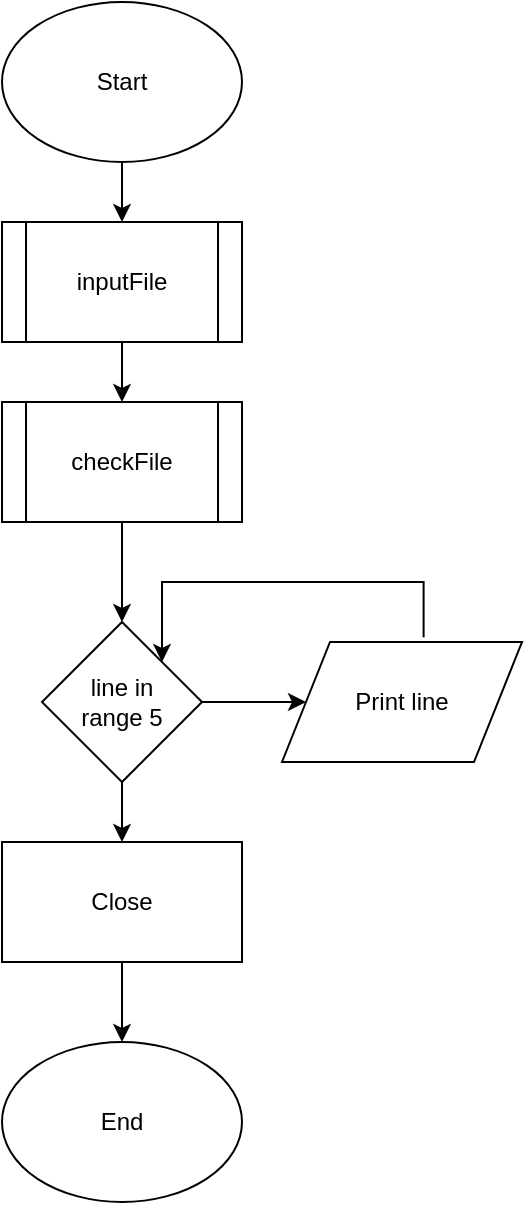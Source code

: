 <mxfile version="13.0.3" type="device"><diagram id="C5RBs43oDa-KdzZeNtuy" name="Page-1"><mxGraphModel dx="1038" dy="647" grid="1" gridSize="10" guides="1" tooltips="1" connect="1" arrows="1" fold="1" page="1" pageScale="1" pageWidth="827" pageHeight="1169" math="0" shadow="0"><root><mxCell id="WIyWlLk6GJQsqaUBKTNV-0"/><mxCell id="WIyWlLk6GJQsqaUBKTNV-1" parent="WIyWlLk6GJQsqaUBKTNV-0"/><mxCell id="vMZZIVgsEXq2zMVELfuq-8" style="edgeStyle=orthogonalEdgeStyle;rounded=0;orthogonalLoop=1;jettySize=auto;html=1;entryX=0.5;entryY=0;entryDx=0;entryDy=0;" edge="1" parent="WIyWlLk6GJQsqaUBKTNV-1" source="vMZZIVgsEXq2zMVELfuq-0" target="vMZZIVgsEXq2zMVELfuq-1"><mxGeometry relative="1" as="geometry"/></mxCell><mxCell id="vMZZIVgsEXq2zMVELfuq-0" value="Start" style="ellipse;whiteSpace=wrap;html=1;" vertex="1" parent="WIyWlLk6GJQsqaUBKTNV-1"><mxGeometry x="140" y="30" width="120" height="80" as="geometry"/></mxCell><mxCell id="vMZZIVgsEXq2zMVELfuq-9" style="edgeStyle=orthogonalEdgeStyle;rounded=0;orthogonalLoop=1;jettySize=auto;html=1;entryX=0.5;entryY=0;entryDx=0;entryDy=0;" edge="1" parent="WIyWlLk6GJQsqaUBKTNV-1" source="vMZZIVgsEXq2zMVELfuq-1" target="vMZZIVgsEXq2zMVELfuq-2"><mxGeometry relative="1" as="geometry"/></mxCell><mxCell id="vMZZIVgsEXq2zMVELfuq-1" value="inputFile" style="shape=process;whiteSpace=wrap;html=1;backgroundOutline=1;" vertex="1" parent="WIyWlLk6GJQsqaUBKTNV-1"><mxGeometry x="140" y="140" width="120" height="60" as="geometry"/></mxCell><mxCell id="vMZZIVgsEXq2zMVELfuq-10" style="edgeStyle=orthogonalEdgeStyle;rounded=0;orthogonalLoop=1;jettySize=auto;html=1;entryX=0.5;entryY=0;entryDx=0;entryDy=0;" edge="1" parent="WIyWlLk6GJQsqaUBKTNV-1" source="vMZZIVgsEXq2zMVELfuq-2" target="vMZZIVgsEXq2zMVELfuq-3"><mxGeometry relative="1" as="geometry"/></mxCell><mxCell id="vMZZIVgsEXq2zMVELfuq-2" value="checkFile" style="shape=process;whiteSpace=wrap;html=1;backgroundOutline=1;" vertex="1" parent="WIyWlLk6GJQsqaUBKTNV-1"><mxGeometry x="140" y="230" width="120" height="60" as="geometry"/></mxCell><mxCell id="vMZZIVgsEXq2zMVELfuq-11" style="edgeStyle=orthogonalEdgeStyle;rounded=0;orthogonalLoop=1;jettySize=auto;html=1;" edge="1" parent="WIyWlLk6GJQsqaUBKTNV-1" source="vMZZIVgsEXq2zMVELfuq-3" target="vMZZIVgsEXq2zMVELfuq-5"><mxGeometry relative="1" as="geometry"/></mxCell><mxCell id="vMZZIVgsEXq2zMVELfuq-12" style="edgeStyle=orthogonalEdgeStyle;rounded=0;orthogonalLoop=1;jettySize=auto;html=1;entryX=0.5;entryY=0;entryDx=0;entryDy=0;" edge="1" parent="WIyWlLk6GJQsqaUBKTNV-1" source="vMZZIVgsEXq2zMVELfuq-3" target="vMZZIVgsEXq2zMVELfuq-6"><mxGeometry relative="1" as="geometry"/></mxCell><mxCell id="vMZZIVgsEXq2zMVELfuq-3" value="line in &lt;br&gt;range 5" style="rhombus;whiteSpace=wrap;html=1;" vertex="1" parent="WIyWlLk6GJQsqaUBKTNV-1"><mxGeometry x="160" y="340" width="80" height="80" as="geometry"/></mxCell><mxCell id="vMZZIVgsEXq2zMVELfuq-14" style="edgeStyle=orthogonalEdgeStyle;rounded=0;orthogonalLoop=1;jettySize=auto;html=1;entryX=1;entryY=0;entryDx=0;entryDy=0;exitX=0.59;exitY=-0.04;exitDx=0;exitDy=0;exitPerimeter=0;" edge="1" parent="WIyWlLk6GJQsqaUBKTNV-1" source="vMZZIVgsEXq2zMVELfuq-5" target="vMZZIVgsEXq2zMVELfuq-3"><mxGeometry relative="1" as="geometry"><mxPoint x="290" y="330" as="targetPoint"/><mxPoint x="350" y="340" as="sourcePoint"/><Array as="points"><mxPoint x="351" y="320"/><mxPoint x="220" y="320"/></Array></mxGeometry></mxCell><mxCell id="vMZZIVgsEXq2zMVELfuq-5" value="Print line" style="shape=parallelogram;perimeter=parallelogramPerimeter;whiteSpace=wrap;html=1;" vertex="1" parent="WIyWlLk6GJQsqaUBKTNV-1"><mxGeometry x="280" y="350" width="120" height="60" as="geometry"/></mxCell><mxCell id="vMZZIVgsEXq2zMVELfuq-13" style="edgeStyle=orthogonalEdgeStyle;rounded=0;orthogonalLoop=1;jettySize=auto;html=1;entryX=0.5;entryY=0;entryDx=0;entryDy=0;" edge="1" parent="WIyWlLk6GJQsqaUBKTNV-1" source="vMZZIVgsEXq2zMVELfuq-6" target="vMZZIVgsEXq2zMVELfuq-7"><mxGeometry relative="1" as="geometry"/></mxCell><mxCell id="vMZZIVgsEXq2zMVELfuq-6" value="Close" style="rounded=0;whiteSpace=wrap;html=1;" vertex="1" parent="WIyWlLk6GJQsqaUBKTNV-1"><mxGeometry x="140" y="450" width="120" height="60" as="geometry"/></mxCell><mxCell id="vMZZIVgsEXq2zMVELfuq-7" value="End" style="ellipse;whiteSpace=wrap;html=1;" vertex="1" parent="WIyWlLk6GJQsqaUBKTNV-1"><mxGeometry x="140" y="550" width="120" height="80" as="geometry"/></mxCell></root></mxGraphModel></diagram></mxfile>